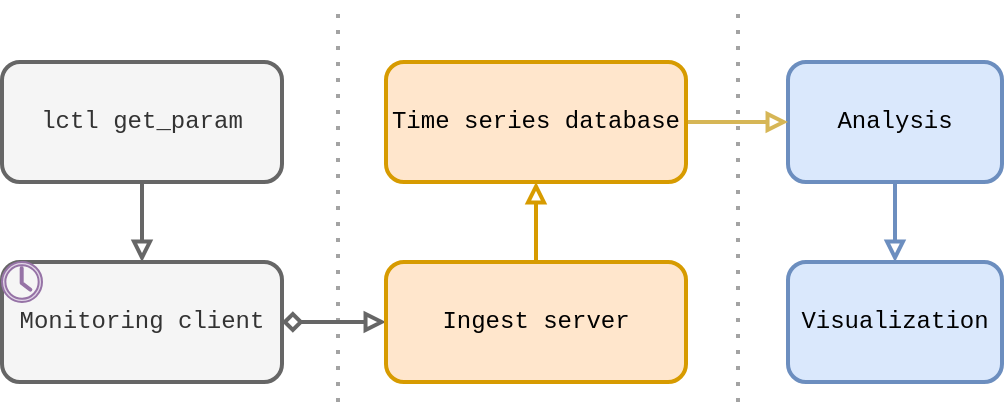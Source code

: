 <mxfile version="20.3.0" type="device"><diagram id="nkQReMaoDUXTgwUwm7uC" name="Page-1"><mxGraphModel dx="809" dy="495" grid="1" gridSize="10" guides="1" tooltips="1" connect="1" arrows="1" fold="1" page="1" pageScale="1" pageWidth="583" pageHeight="827" math="0" shadow="0"><root><mxCell id="0"/><mxCell id="1" parent="0"/><mxCell id="PYKcylWrf3t0LSj3RDaE-3" style="edgeStyle=orthogonalEdgeStyle;rounded=0;orthogonalLoop=1;jettySize=auto;html=1;strokeWidth=2;endArrow=block;endFill=0;startArrow=diamond;startFill=0;fontFamily=Courier New;fillColor=#f5f5f5;strokeColor=#666666;" parent="1" source="PYKcylWrf3t0LSj3RDaE-1" target="PYKcylWrf3t0LSj3RDaE-2" edge="1"><mxGeometry relative="1" as="geometry"/></mxCell><mxCell id="PYKcylWrf3t0LSj3RDaE-9" style="edgeStyle=orthogonalEdgeStyle;rounded=0;orthogonalLoop=1;jettySize=auto;html=1;strokeWidth=2;startArrow=block;startFill=0;endArrow=none;endFill=0;fontFamily=Courier New;fillColor=#f5f5f5;strokeColor=#666666;" parent="1" source="PYKcylWrf3t0LSj3RDaE-1" target="PYKcylWrf3t0LSj3RDaE-8" edge="1"><mxGeometry relative="1" as="geometry"/></mxCell><mxCell id="PYKcylWrf3t0LSj3RDaE-1" value="Monitoring client" style="rounded=1;whiteSpace=wrap;html=1;strokeWidth=2;fontFamily=Courier New;fillColor=#f5f5f5;strokeColor=#666666;fontColor=#333333;" parent="1" vertex="1"><mxGeometry x="42" y="290" width="140" height="60" as="geometry"/></mxCell><mxCell id="Wh_M8n7J2It5prqBckeL-18" value="" style="edgeStyle=orthogonalEdgeStyle;curved=1;rounded=0;orthogonalLoop=1;jettySize=auto;html=1;strokeWidth=2;startArrow=none;startFill=0;endArrow=block;endFill=0;fontFamily=Courier New;fillColor=#ffe6cc;strokeColor=#d79b00;" parent="1" source="PYKcylWrf3t0LSj3RDaE-2" target="PYKcylWrf3t0LSj3RDaE-4" edge="1"><mxGeometry relative="1" as="geometry"/></mxCell><mxCell id="PYKcylWrf3t0LSj3RDaE-2" value="Ingest server" style="rounded=1;whiteSpace=wrap;html=1;strokeWidth=2;fontFamily=Courier New;fillColor=#ffe6cc;strokeColor=#d79b00;" parent="1" vertex="1"><mxGeometry x="234" y="290" width="150" height="60" as="geometry"/></mxCell><mxCell id="PYKcylWrf3t0LSj3RDaE-8" value="lctl get_param" style="rounded=1;whiteSpace=wrap;html=1;strokeWidth=2;fontFamily=Courier New;fillColor=#f5f5f5;strokeColor=#666666;fontColor=#333333;" parent="1" vertex="1"><mxGeometry x="42" y="190" width="140" height="60" as="geometry"/></mxCell><mxCell id="Wh_M8n7J2It5prqBckeL-3" value="Analysis" style="rounded=1;whiteSpace=wrap;html=1;strokeWidth=2;fontFamily=Courier New;fillColor=#dae8fc;strokeColor=#6c8ebf;" parent="1" vertex="1"><mxGeometry x="435" y="190" width="107" height="60" as="geometry"/></mxCell><mxCell id="lLWKpeuCcOI5QSKCSGCi-1" style="edgeStyle=orthogonalEdgeStyle;rounded=0;orthogonalLoop=1;jettySize=auto;html=1;strokeWidth=2;fillColor=#fff2cc;strokeColor=#d6b656;endArrow=block;endFill=0;" edge="1" parent="1" source="PYKcylWrf3t0LSj3RDaE-4" target="Wh_M8n7J2It5prqBckeL-3"><mxGeometry relative="1" as="geometry"/></mxCell><mxCell id="PYKcylWrf3t0LSj3RDaE-4" value="Time series database" style="rounded=1;whiteSpace=wrap;html=1;strokeWidth=2;fontFamily=Courier New;fillColor=#ffe6cc;strokeColor=#d79b00;" parent="1" vertex="1"><mxGeometry x="234" y="190" width="150" height="60" as="geometry"/></mxCell><mxCell id="jhZBd_Atxg-XxOJnmns6-1" value="" style="edgeStyle=orthogonalEdgeStyle;rounded=0;orthogonalLoop=1;jettySize=auto;html=1;startArrow=block;startFill=0;endArrow=none;endFill=0;fillColor=#dae8fc;strokeColor=#6c8ebf;strokeWidth=2;" parent="1" source="Wh_M8n7J2It5prqBckeL-11" target="Wh_M8n7J2It5prqBckeL-3" edge="1"><mxGeometry relative="1" as="geometry"/></mxCell><mxCell id="Wh_M8n7J2It5prqBckeL-11" value="Visualization" style="rounded=1;whiteSpace=wrap;html=1;strokeWidth=2;fontFamily=Courier New;fillColor=#dae8fc;strokeColor=#6c8ebf;" parent="1" vertex="1"><mxGeometry x="435" y="290" width="107" height="60" as="geometry"/></mxCell><mxCell id="JV03kaMcpcg7N0LmHhXf-1" value="" style="endArrow=none;dashed=1;html=1;dashPattern=1 3;strokeWidth=2;rounded=0;fillColor=#f5f5f5;strokeColor=#666666;opacity=60;" parent="1" edge="1"><mxGeometry width="50" height="50" relative="1" as="geometry"><mxPoint x="210" y="360" as="sourcePoint"/><mxPoint x="210" y="160" as="targetPoint"/></mxGeometry></mxCell><mxCell id="JV03kaMcpcg7N0LmHhXf-2" value="" style="endArrow=none;dashed=1;html=1;dashPattern=1 3;strokeWidth=2;rounded=0;fillColor=#f5f5f5;strokeColor=#666666;opacity=60;" parent="1" edge="1"><mxGeometry width="50" height="50" relative="1" as="geometry"><mxPoint x="410" y="360" as="sourcePoint"/><mxPoint x="410" y="160" as="targetPoint"/></mxGeometry></mxCell><mxCell id="lLWKpeuCcOI5QSKCSGCi-6" value="" style="sketch=0;pointerEvents=1;shadow=0;dashed=0;html=1;strokeColor=#9673a6;fillColor=#e1d5e7;labelPosition=center;verticalLabelPosition=bottom;verticalAlign=top;outlineConnect=0;align=center;shape=mxgraph.office.concepts.clock;" vertex="1" parent="1"><mxGeometry x="42" y="290" width="20" height="20" as="geometry"/></mxCell></root></mxGraphModel></diagram></mxfile>